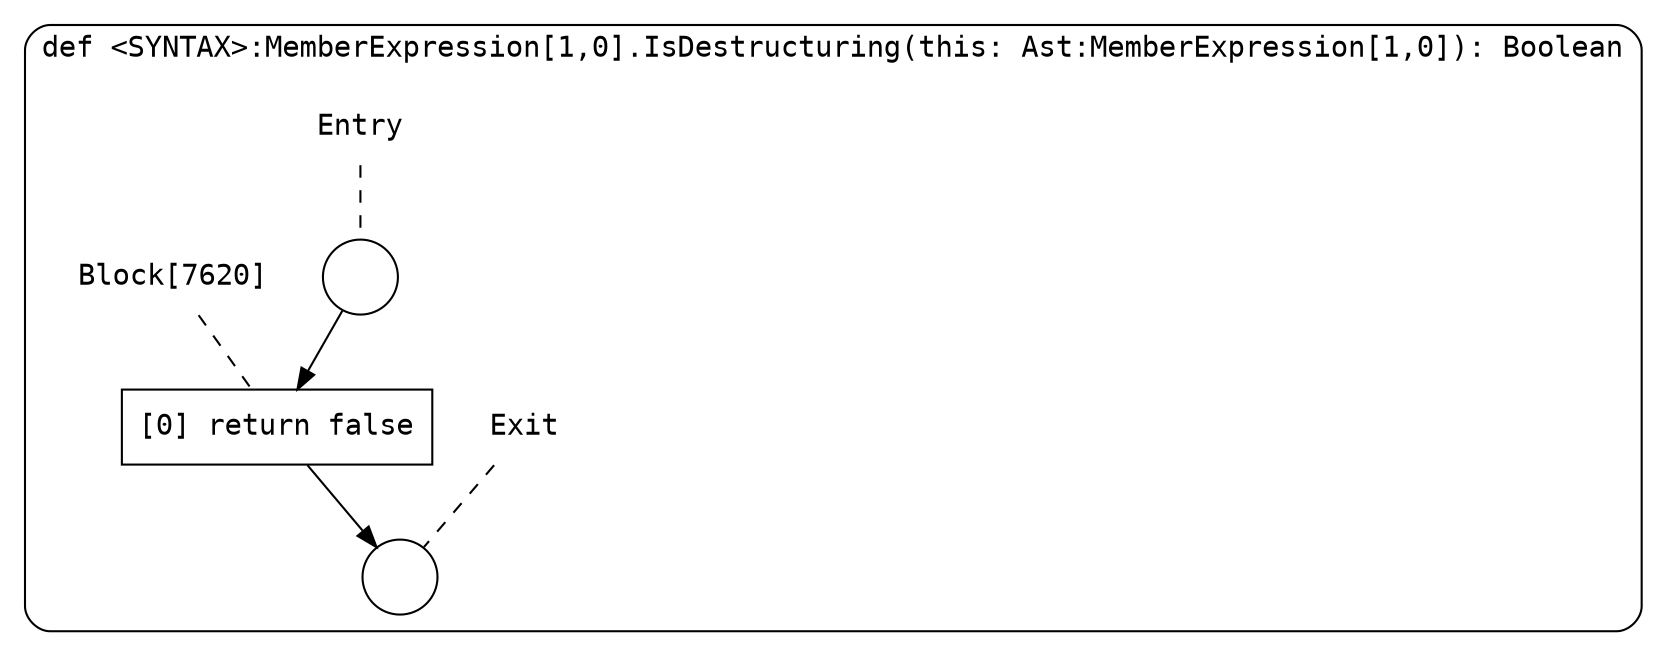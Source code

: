 digraph {
  graph [fontname = "Consolas"]
  node [fontname = "Consolas"]
  edge [fontname = "Consolas"]
  subgraph cluster1434 {
    label = "def <SYNTAX>:MemberExpression[1,0].IsDestructuring(this: Ast:MemberExpression[1,0]): Boolean"
    style = rounded
    cluster1434_entry_name [shape=none, label=<<font color="black">Entry</font>>]
    cluster1434_entry_name -> cluster1434_entry [arrowhead=none, color="black", style=dashed]
    cluster1434_entry [shape=circle label=" " color="black" fillcolor="white" style=filled]
    cluster1434_entry -> node7620 [color="black"]
    cluster1434_exit_name [shape=none, label=<<font color="black">Exit</font>>]
    cluster1434_exit_name -> cluster1434_exit [arrowhead=none, color="black", style=dashed]
    cluster1434_exit [shape=circle label=" " color="black" fillcolor="white" style=filled]
    node7620_name [shape=none, label=<<font color="black">Block[7620]</font>>]
    node7620_name -> node7620 [arrowhead=none, color="black", style=dashed]
    node7620 [shape=box, label=<<font color="black">[0] return false<BR ALIGN="LEFT"/></font>> color="black" fillcolor="white", style=filled]
    node7620 -> cluster1434_exit [color="black"]
  }
}